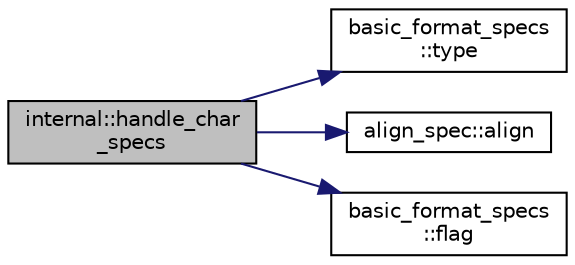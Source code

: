 digraph "internal::handle_char_specs"
{
  edge [fontname="Helvetica",fontsize="10",labelfontname="Helvetica",labelfontsize="10"];
  node [fontname="Helvetica",fontsize="10",shape=record];
  rankdir="LR";
  Node1 [label="internal::handle_char\l_specs",height=0.2,width=0.4,color="black", fillcolor="grey75", style="filled" fontcolor="black"];
  Node1 -> Node2 [color="midnightblue",fontsize="10",style="solid",fontname="Helvetica"];
  Node2 [label="basic_format_specs\l::type",height=0.2,width=0.4,color="black", fillcolor="white", style="filled",URL="$classbasic__format__specs.html#a5b0cdbc4d0121c398cec967f96e09a3a"];
  Node1 -> Node3 [color="midnightblue",fontsize="10",style="solid",fontname="Helvetica"];
  Node3 [label="align_spec::align",height=0.2,width=0.4,color="black", fillcolor="white", style="filled",URL="$structalign__spec.html#a044d9c06464beeaa9b01bc842fbc7963"];
  Node1 -> Node4 [color="midnightblue",fontsize="10",style="solid",fontname="Helvetica"];
  Node4 [label="basic_format_specs\l::flag",height=0.2,width=0.4,color="black", fillcolor="white", style="filled",URL="$classbasic__format__specs.html#ada3aa9af48a6abf7975cfffd9c1cc00c"];
}

